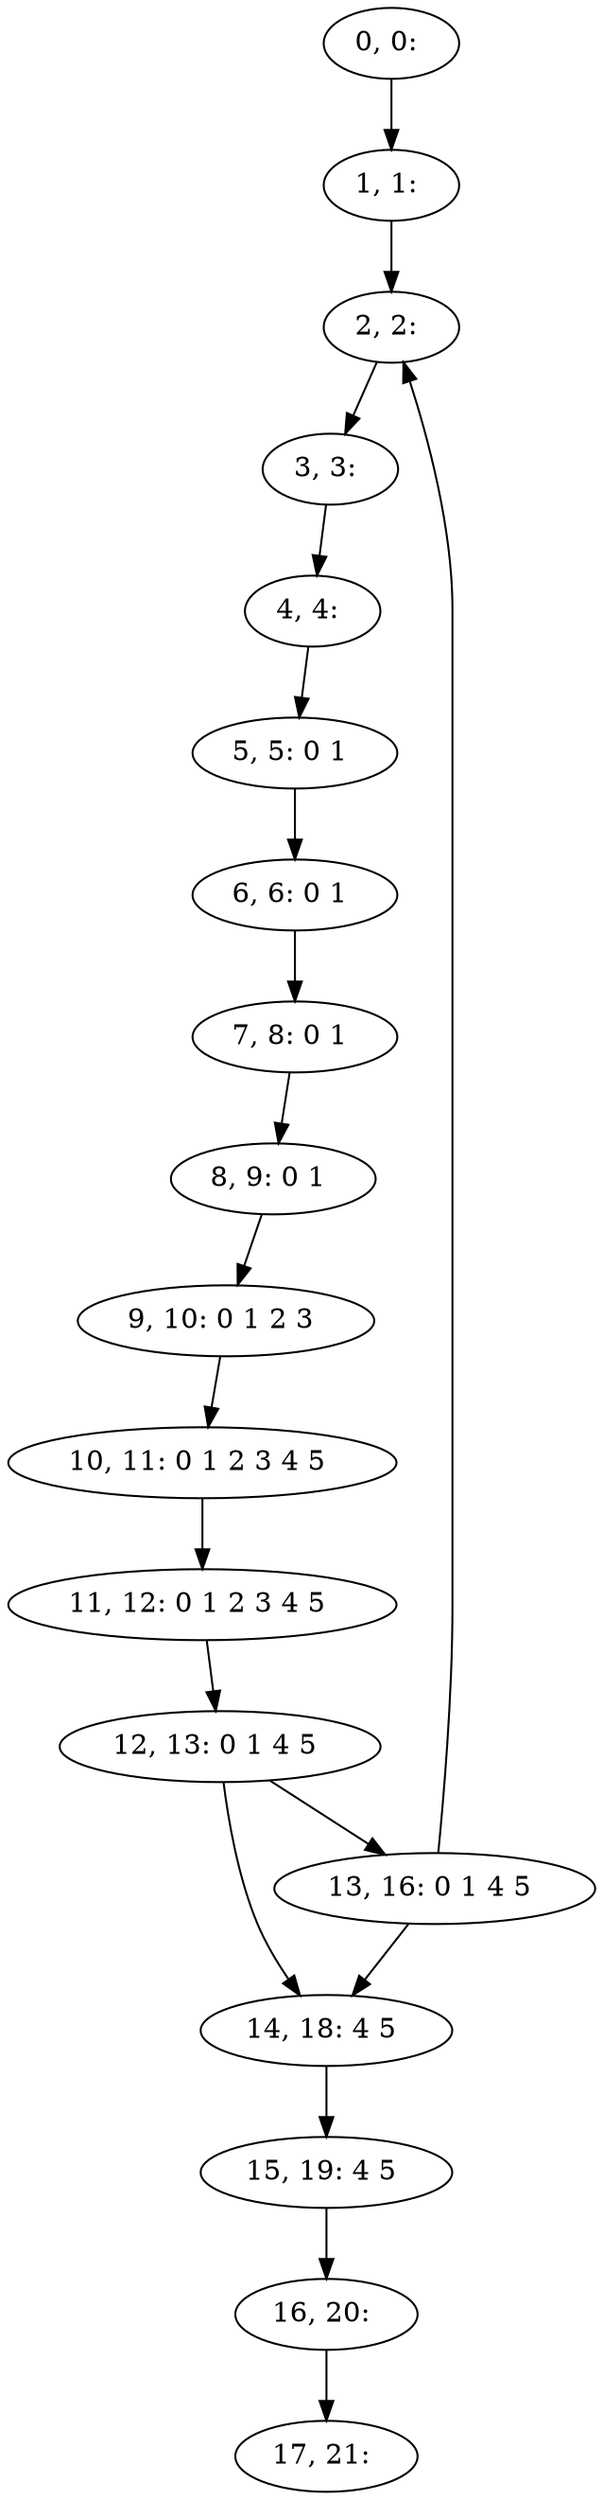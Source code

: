 digraph G {
0[label="0, 0: "];
1[label="1, 1: "];
2[label="2, 2: "];
3[label="3, 3: "];
4[label="4, 4: "];
5[label="5, 5: 0 1 "];
6[label="6, 6: 0 1 "];
7[label="7, 8: 0 1 "];
8[label="8, 9: 0 1 "];
9[label="9, 10: 0 1 2 3 "];
10[label="10, 11: 0 1 2 3 4 5 "];
11[label="11, 12: 0 1 2 3 4 5 "];
12[label="12, 13: 0 1 4 5 "];
13[label="13, 16: 0 1 4 5 "];
14[label="14, 18: 4 5 "];
15[label="15, 19: 4 5 "];
16[label="16, 20: "];
17[label="17, 21: "];
0->1 ;
1->2 ;
2->3 ;
3->4 ;
4->5 ;
5->6 ;
6->7 ;
7->8 ;
8->9 ;
9->10 ;
10->11 ;
11->12 ;
12->13 ;
12->14 ;
13->14 ;
13->2 ;
14->15 ;
15->16 ;
16->17 ;
}
